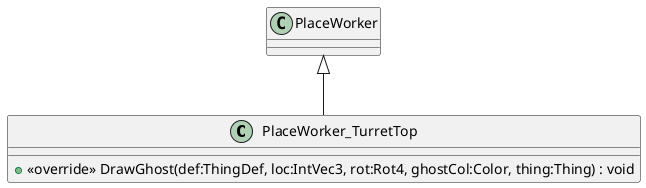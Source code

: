 @startuml
class PlaceWorker_TurretTop {
    + <<override>> DrawGhost(def:ThingDef, loc:IntVec3, rot:Rot4, ghostCol:Color, thing:Thing) : void
}
PlaceWorker <|-- PlaceWorker_TurretTop
@enduml
